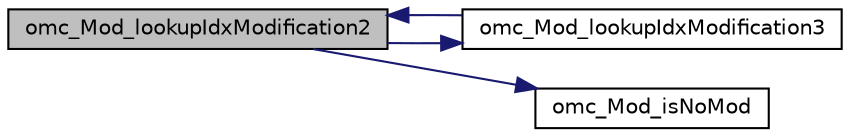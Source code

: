 digraph "omc_Mod_lookupIdxModification2"
{
  edge [fontname="Helvetica",fontsize="10",labelfontname="Helvetica",labelfontsize="10"];
  node [fontname="Helvetica",fontsize="10",shape=record];
  rankdir="LR";
  Node4456 [label="omc_Mod_lookupIdxModification2",height=0.2,width=0.4,color="black", fillcolor="grey75", style="filled", fontcolor="black"];
  Node4456 -> Node4457 [color="midnightblue",fontsize="10",style="solid",fontname="Helvetica"];
  Node4457 [label="omc_Mod_lookupIdxModification3",height=0.2,width=0.4,color="black", fillcolor="white", style="filled",URL="$d1/dd5/_mod_8c.html#a01763a1cb07c611c8124c03ee21e49e7"];
  Node4457 -> Node4456 [color="midnightblue",fontsize="10",style="solid",fontname="Helvetica"];
  Node4456 -> Node4458 [color="midnightblue",fontsize="10",style="solid",fontname="Helvetica"];
  Node4458 [label="omc_Mod_isNoMod",height=0.2,width=0.4,color="black", fillcolor="white", style="filled",URL="$d1/dd5/_mod_8c.html#a6065a5eff4c4b7d84811b7a4009460a0"];
}
